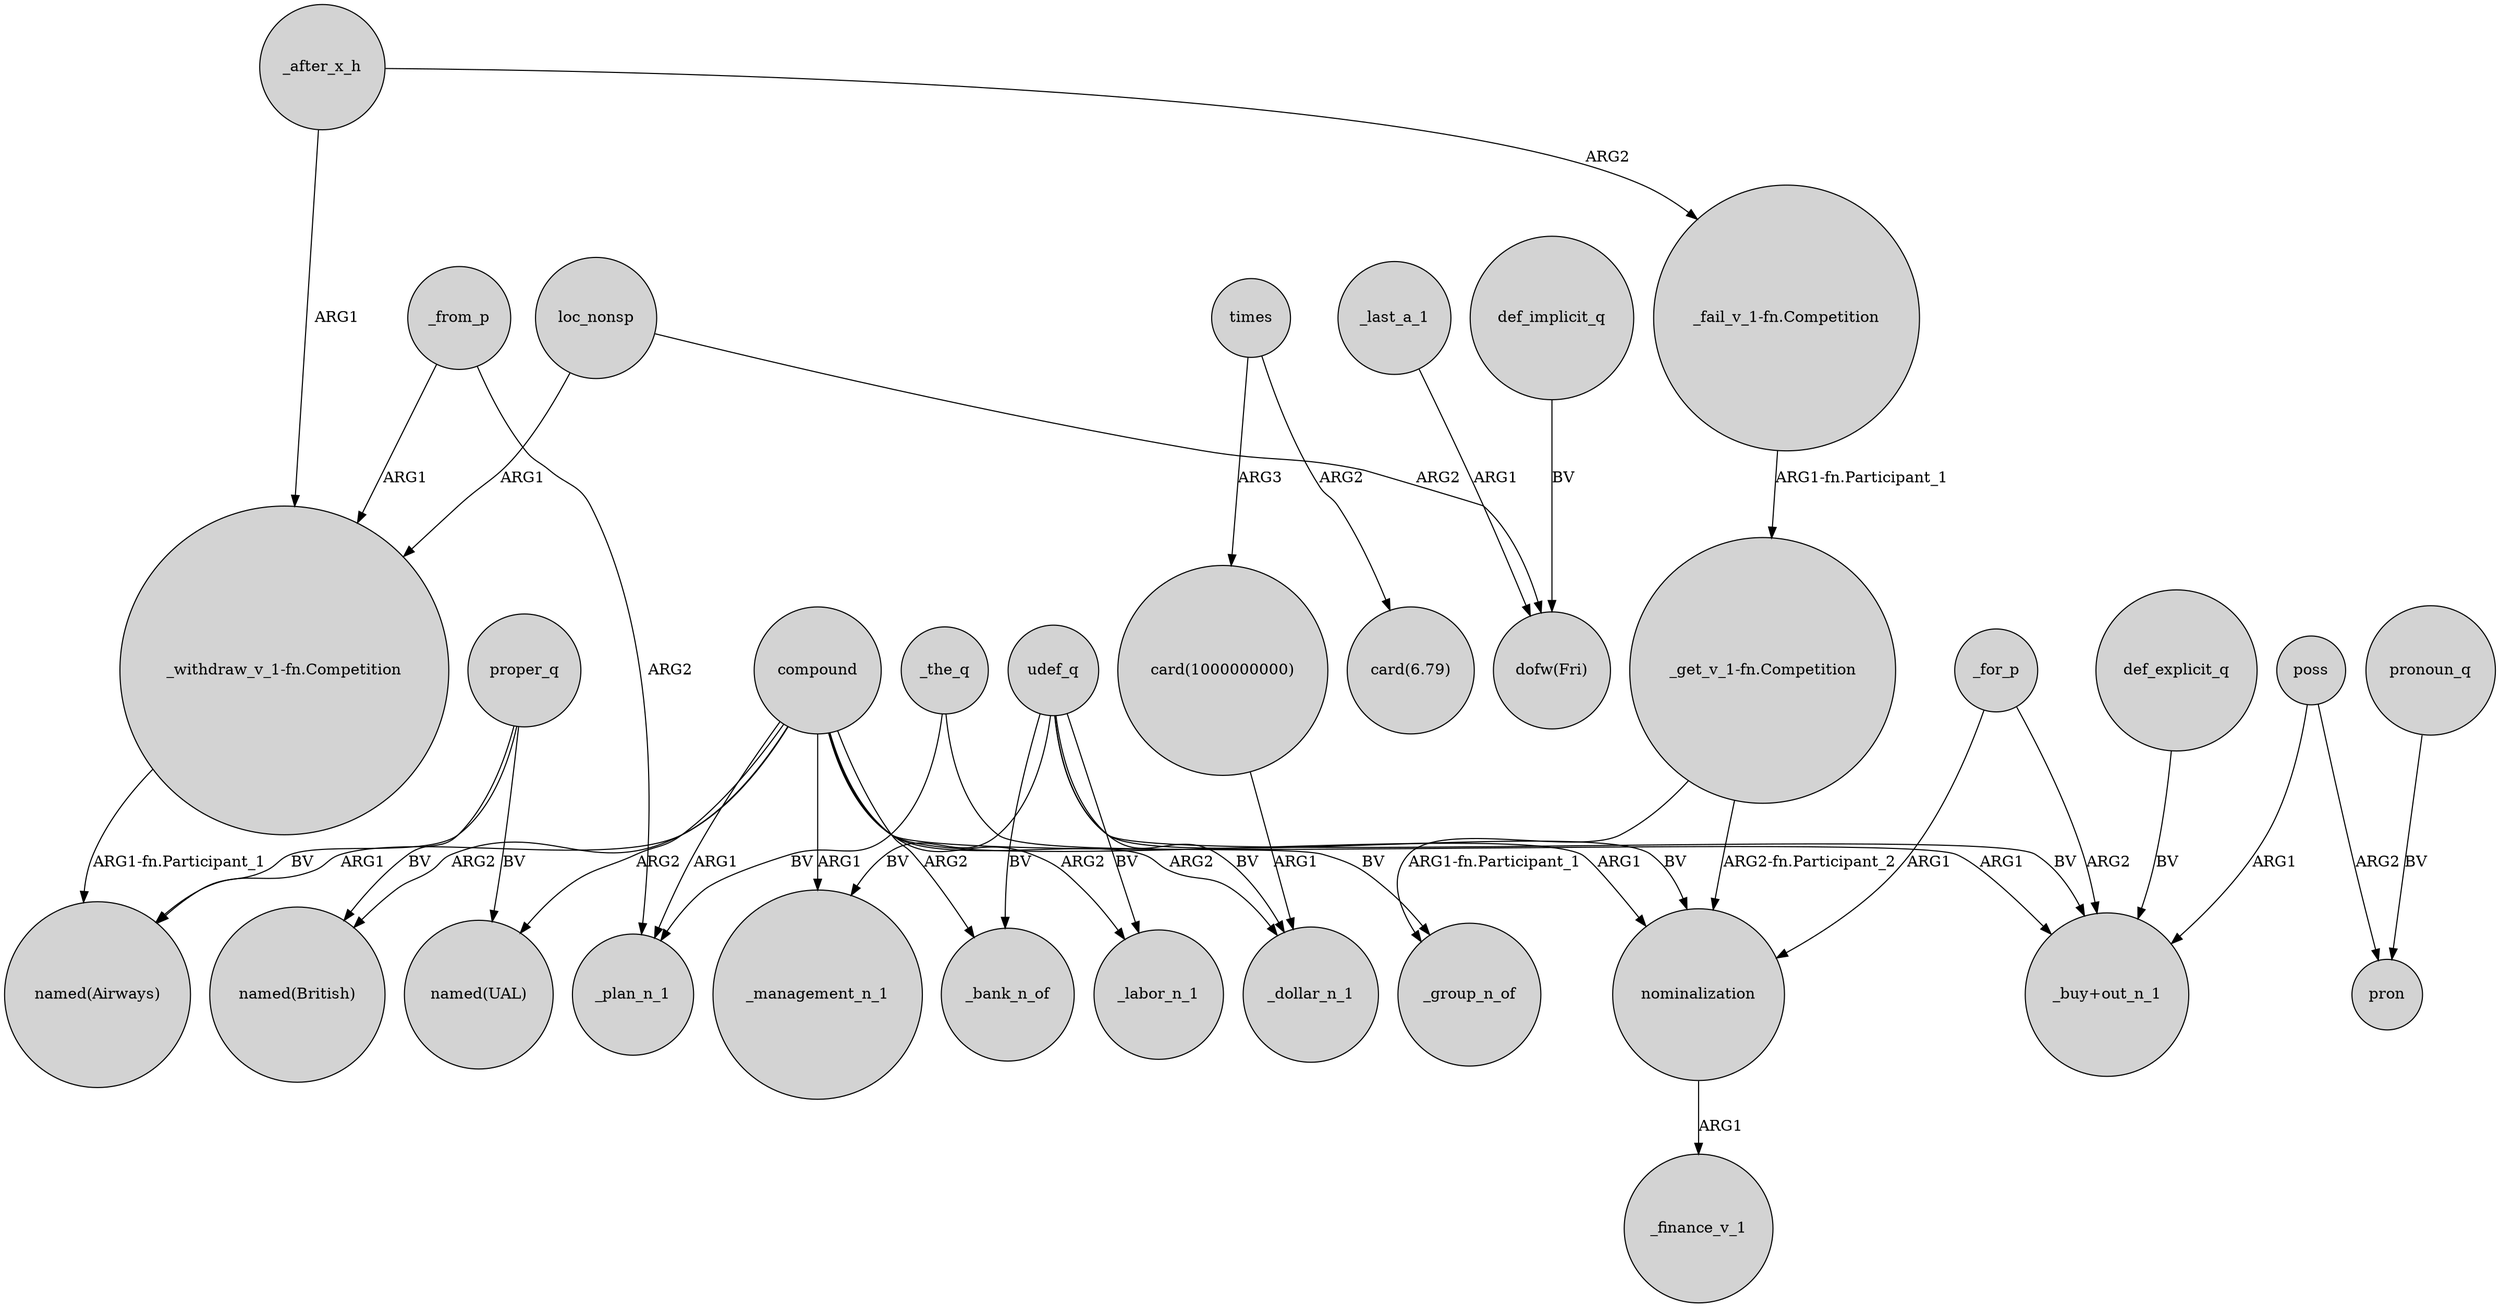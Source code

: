 digraph {
	node [shape=circle style=filled]
	proper_q -> "named(British)" [label=BV]
	"card(1000000000)" -> _dollar_n_1 [label=ARG1]
	"_get_v_1-fn.Competition" -> nominalization [label="ARG2-fn.Participant_2"]
	times -> "card(6.79)" [label=ARG2]
	nominalization -> _finance_v_1 [label=ARG1]
	loc_nonsp -> "dofw(Fri)" [label=ARG2]
	udef_q -> nominalization [label=BV]
	_last_a_1 -> "dofw(Fri)" [label=ARG1]
	udef_q -> _bank_n_of [label=BV]
	compound -> _dollar_n_1 [label=ARG2]
	_for_p -> "_buy+out_n_1" [label=ARG2]
	times -> "card(1000000000)" [label=ARG3]
	compound -> "named(Airways)" [label=ARG1]
	udef_q -> "_buy+out_n_1" [label=BV]
	udef_q -> _management_n_1 [label=BV]
	proper_q -> "named(UAL)" [label=BV]
	pronoun_q -> pron [label=BV]
	compound -> nominalization [label=ARG1]
	poss -> pron [label=ARG2]
	loc_nonsp -> "_withdraw_v_1-fn.Competition" [label=ARG1]
	_after_x_h -> "_fail_v_1-fn.Competition" [label=ARG2]
	def_explicit_q -> "_buy+out_n_1" [label=BV]
	_from_p -> _plan_n_1 [label=ARG2]
	def_implicit_q -> "dofw(Fri)" [label=BV]
	compound -> _management_n_1 [label=ARG1]
	_the_q -> _group_n_of [label=BV]
	udef_q -> _dollar_n_1 [label=BV]
	poss -> "_buy+out_n_1" [label=ARG1]
	_from_p -> "_withdraw_v_1-fn.Competition" [label=ARG1]
	proper_q -> "named(Airways)" [label=BV]
	"_get_v_1-fn.Competition" -> _group_n_of [label="ARG1-fn.Participant_1"]
	compound -> _labor_n_1 [label=ARG2]
	compound -> "named(UAL)" [label=ARG2]
	"_withdraw_v_1-fn.Competition" -> "named(Airways)" [label="ARG1-fn.Participant_1"]
	udef_q -> _labor_n_1 [label=BV]
	compound -> "named(British)" [label=ARG2]
	_for_p -> nominalization [label=ARG1]
	compound -> "_buy+out_n_1" [label=ARG1]
	compound -> _plan_n_1 [label=ARG1]
	_the_q -> _plan_n_1 [label=BV]
	_after_x_h -> "_withdraw_v_1-fn.Competition" [label=ARG1]
	compound -> _bank_n_of [label=ARG2]
	"_fail_v_1-fn.Competition" -> "_get_v_1-fn.Competition" [label="ARG1-fn.Participant_1"]
}
